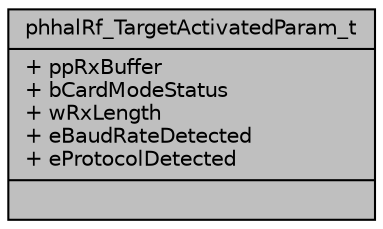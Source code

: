 digraph "phhalRf_TargetActivatedParam_t"
{
  edge [fontname="Helvetica",fontsize="10",labelfontname="Helvetica",labelfontsize="10"];
  node [fontname="Helvetica",fontsize="10",shape=record];
  Node0 [label="{phhalRf_TargetActivatedParam_t\n|+ ppRxBuffer\l+ bCardModeStatus\l+ wRxLength\l+ eBaudRateDetected\l+ eProtocolDetected\l|}",height=0.2,width=0.4,color="black", fillcolor="grey75", style="filled", fontcolor="black"];
}
